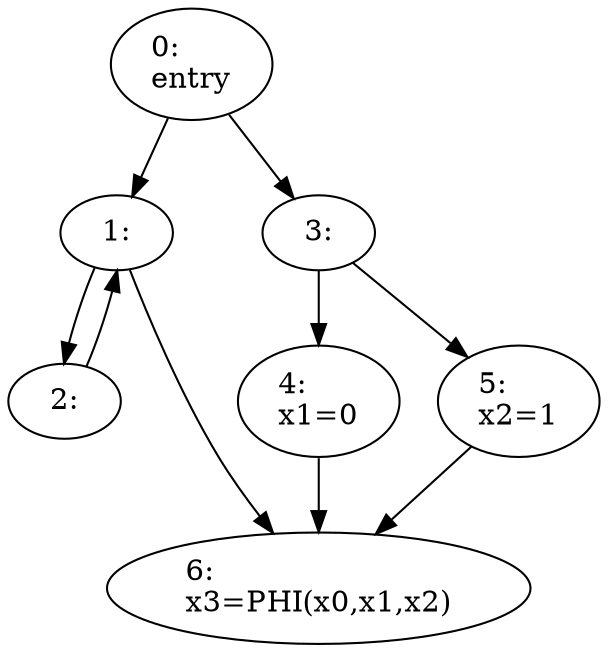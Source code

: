  digraph graphname {

     a [label="0:\lentry"];
     b [label="1:"];
     bb [label="2:"];
     c [label="3:"];
     d [label="4:\lx1=0"];
     e [label="5:\lx2=1"];
     g [label="6:\lx3=PHI(x0,x1,x2)"];

     a -> b
     b -> bb
     a -> c
     c -> d
     c -> e
     d -> g
     e -> g
     bb -> b
     b -> g

 }
